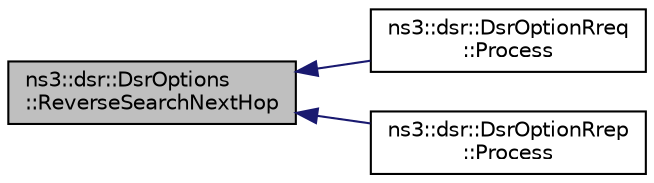 digraph "ns3::dsr::DsrOptions::ReverseSearchNextHop"
{
  edge [fontname="Helvetica",fontsize="10",labelfontname="Helvetica",labelfontsize="10"];
  node [fontname="Helvetica",fontsize="10",shape=record];
  rankdir="LR";
  Node1 [label="ns3::dsr::DsrOptions\l::ReverseSearchNextHop",height=0.2,width=0.4,color="black", fillcolor="grey75", style="filled", fontcolor="black"];
  Node1 -> Node2 [dir="back",color="midnightblue",fontsize="10",style="solid"];
  Node2 [label="ns3::dsr::DsrOptionRreq\l::Process",height=0.2,width=0.4,color="black", fillcolor="white", style="filled",URL="$dc/db3/classns3_1_1dsr_1_1DsrOptionRreq.html#a439e889d11973e48e3674c6e86aaee99",tooltip="Process method. "];
  Node1 -> Node3 [dir="back",color="midnightblue",fontsize="10",style="solid"];
  Node3 [label="ns3::dsr::DsrOptionRrep\l::Process",height=0.2,width=0.4,color="black", fillcolor="white", style="filled",URL="$d1/d0f/classns3_1_1dsr_1_1DsrOptionRrep.html#a79ff29fe60c7c62ac99ca0da8c0a820f",tooltip="Process method. "];
}
